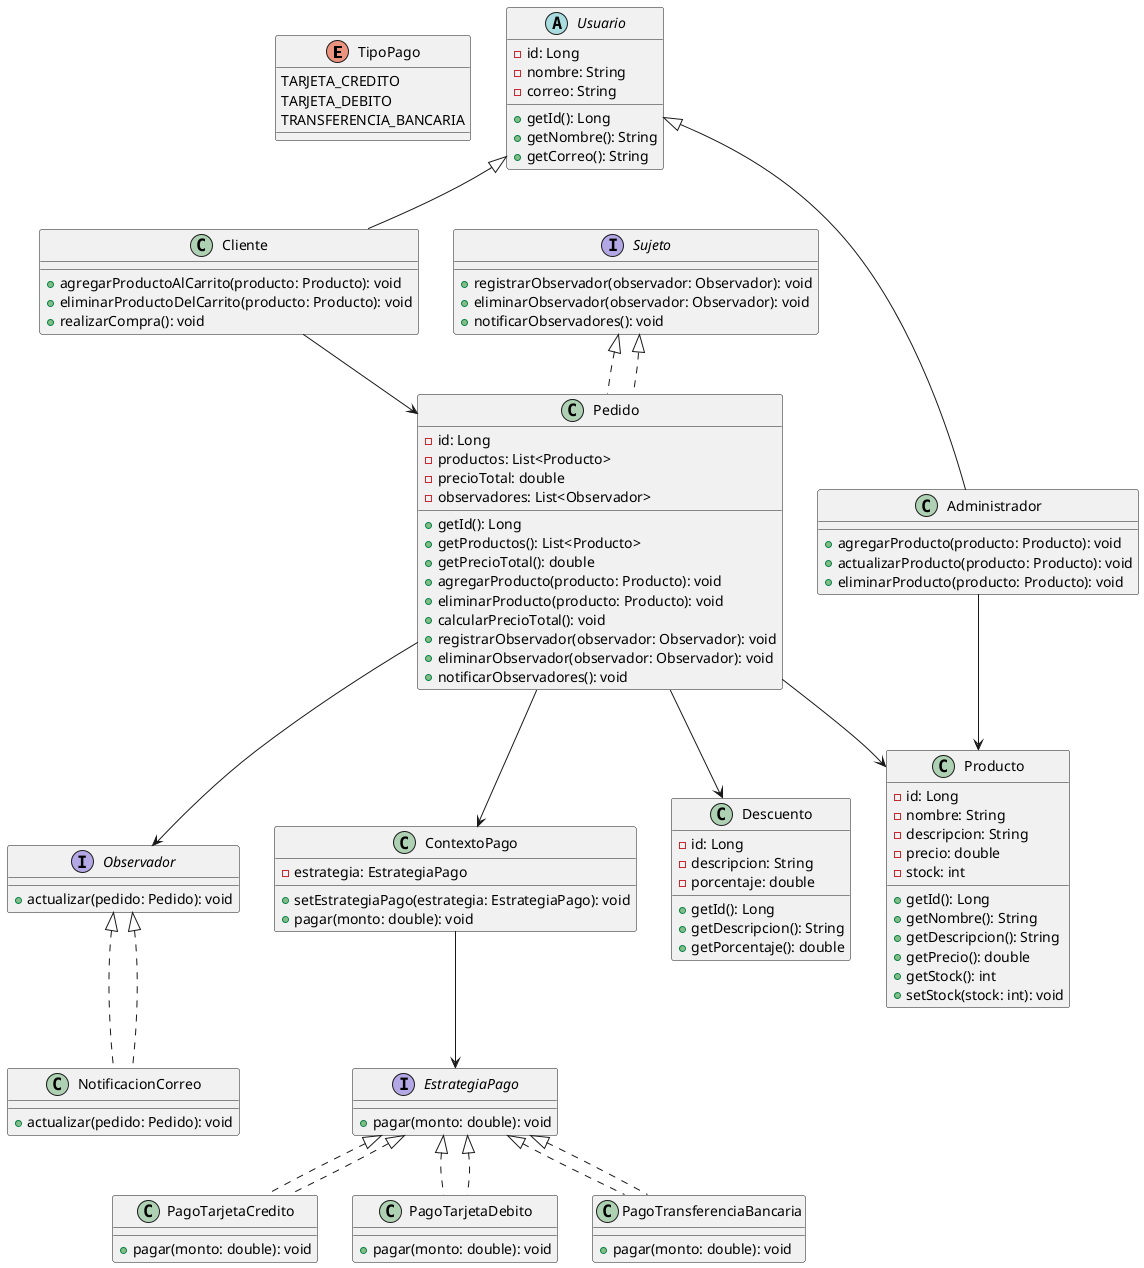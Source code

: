 @startuml iteracion1_VentaProductosLinea

' Enumeraciones
enum TipoPago {
    TARJETA_CREDITO
    TARJETA_DEBITO
    TRANSFERENCIA_BANCARIA
}

' Interfaces
interface EstrategiaPago {
    +pagar(monto: double): void
}

interface Observador {
    +actualizar(pedido: Pedido): void
}

interface Sujeto {
    +registrarObservador(observador: Observador): void
    +eliminarObservador(observador: Observador): void
    +notificarObservadores(): void
}

' Clases abstractas
abstract class Usuario {
    -id: Long
    -nombre: String
    -correo: String
    +getId(): Long
    +getNombre(): String
    +getCorreo(): String
}

' Clases concretas
class Cliente extends Usuario {
    +agregarProductoAlCarrito(producto: Producto): void
    +eliminarProductoDelCarrito(producto: Producto): void
    +realizarCompra(): void
}

class Administrador extends Usuario {
    +agregarProducto(producto: Producto): void
    +actualizarProducto(producto: Producto): void
    +eliminarProducto(producto: Producto): void
}

class Producto {
    -id: Long
    -nombre: String
    -descripcion: String
    -precio: double
    -stock: int
    +getId(): Long
    +getNombre(): String
    +getDescripcion(): String
    +getPrecio(): double
    +getStock(): int
    +setStock(stock: int): void
}

class Pedido implements Sujeto {
    -id: Long
    -productos: List<Producto>
    -precioTotal: double
    -observadores: List<Observador>
    +getId(): Long
    +getProductos(): List<Producto>
    +getPrecioTotal(): double
    +agregarProducto(producto: Producto): void
    +eliminarProducto(producto: Producto): void
    +calcularPrecioTotal(): void
    +registrarObservador(observador: Observador): void
    +eliminarObservador(observador: Observador): void
    +notificarObservadores(): void
}

class NotificacionCorreo implements Observador {
    +actualizar(pedido: Pedido): void
}

class ContextoPago {
    -estrategia: EstrategiaPago
    +setEstrategiaPago(estrategia: EstrategiaPago): void
    +pagar(monto: double): void
}

class PagoTarjetaCredito implements EstrategiaPago {
    +pagar(monto: double): void
}

class PagoTarjetaDebito implements EstrategiaPago {
    +pagar(monto: double): void
}

class PagoTransferenciaBancaria implements EstrategiaPago {
    +pagar(monto: double): void
}

class Descuento {
    -id: Long
    -descripcion: String
    -porcentaje: double
    +getId(): Long
    +getDescripcion(): String
    +getPorcentaje(): double
}

' Relaciones
Cliente --> Pedido
Administrador --> Producto
Pedido --> Producto
Pedido --> Descuento
Pedido --> ContextoPago
ContextoPago --> EstrategiaPago
EstrategiaPago <|.. PagoTarjetaCredito
EstrategiaPago <|.. PagoTarjetaDebito
EstrategiaPago <|.. PagoTransferenciaBancaria
Pedido --> Observador
Observador <|.. NotificacionCorreo
Sujeto <|.. Pedido

@enduml